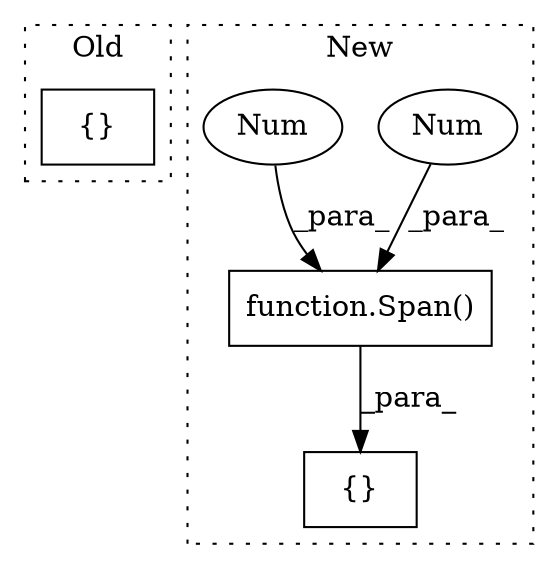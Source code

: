 digraph G {
subgraph cluster0 {
1 [label="{}" a="95" s="2245,2260" l="1,1" shape="box"];
label = "Old";
style="dotted";
}
subgraph cluster1 {
2 [label="function.Span()" a="75" s="2330,2344" l="5,17" shape="box"];
3 [label="{}" a="59" s="2268,2361" l="1,0" shape="box"];
4 [label="Num" a="76" s="2340" l="1" shape="ellipse"];
5 [label="Num" a="76" s="2343" l="1" shape="ellipse"];
label = "New";
style="dotted";
}
2 -> 3 [label="_para_"];
4 -> 2 [label="_para_"];
5 -> 2 [label="_para_"];
}